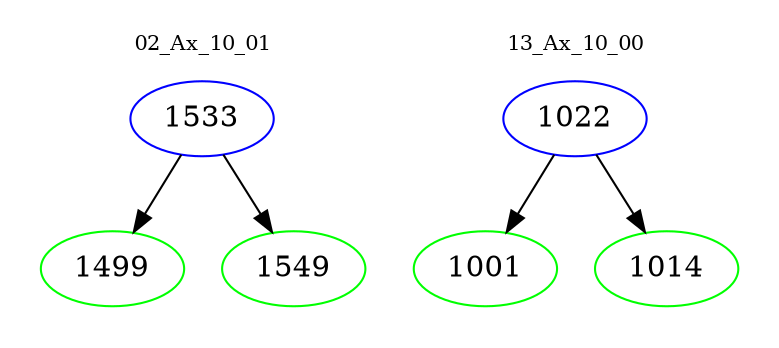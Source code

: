 digraph{
subgraph cluster_0 {
color = white
label = "02_Ax_10_01";
fontsize=10;
T0_1533 [label="1533", color="blue"]
T0_1533 -> T0_1499 [color="black"]
T0_1499 [label="1499", color="green"]
T0_1533 -> T0_1549 [color="black"]
T0_1549 [label="1549", color="green"]
}
subgraph cluster_1 {
color = white
label = "13_Ax_10_00";
fontsize=10;
T1_1022 [label="1022", color="blue"]
T1_1022 -> T1_1001 [color="black"]
T1_1001 [label="1001", color="green"]
T1_1022 -> T1_1014 [color="black"]
T1_1014 [label="1014", color="green"]
}
}
